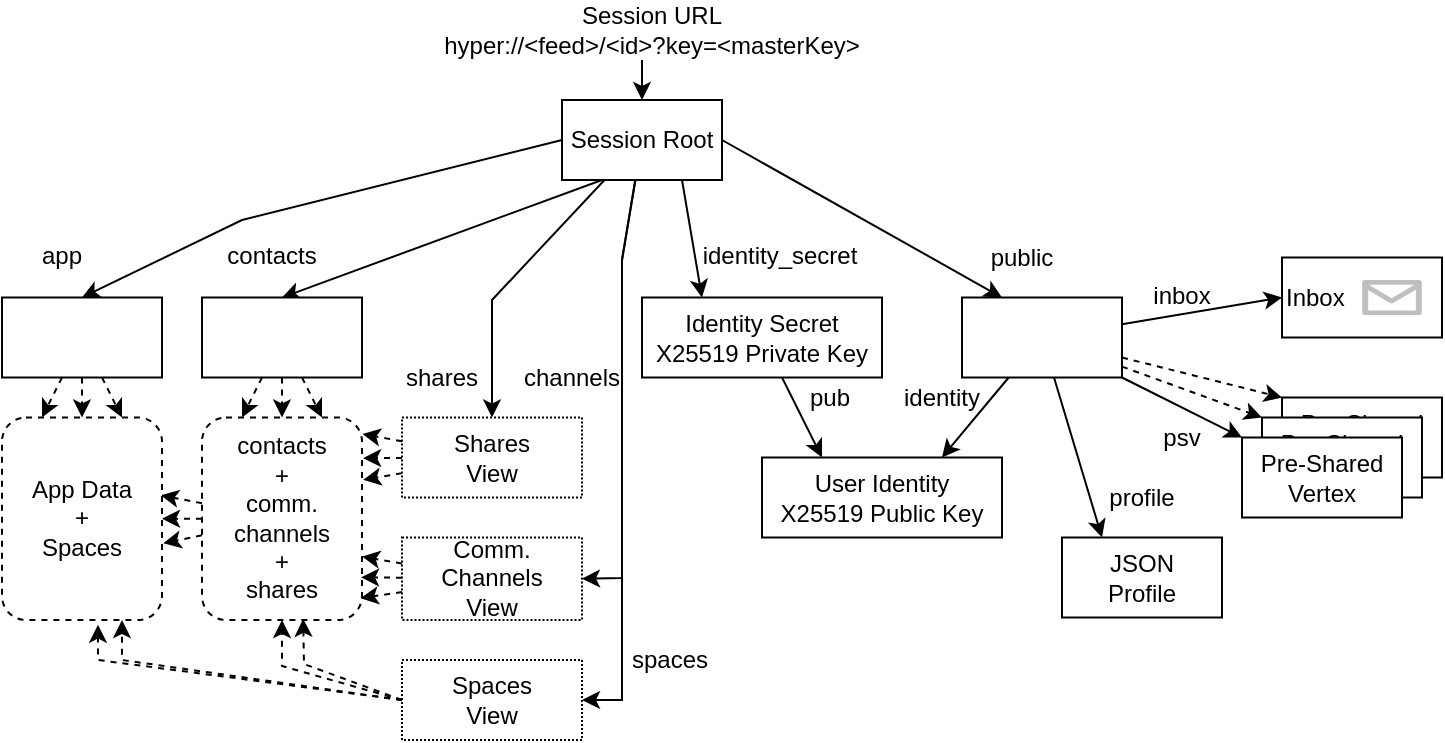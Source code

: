 <mxfile version="14.1.8" type="device"><diagram id="Ml0aSGA6D6-Fc0Lr5bi-" name="Seite-1"><mxGraphModel dx="1088" dy="968" grid="1" gridSize="10" guides="1" tooltips="1" connect="1" arrows="1" fold="1" page="1" pageScale="1" pageWidth="827" pageHeight="1169" math="0" shadow="0"><root><mxCell id="0"/><mxCell id="1" parent="0"/><mxCell id="rFLHvhsfMd9szPDXzuUG-2" value="" style="endArrow=classic;html=1;" edge="1" parent="1"><mxGeometry width="50" height="50" relative="1" as="geometry"><mxPoint x="400" y="100" as="sourcePoint"/><mxPoint x="400" y="120" as="targetPoint"/></mxGeometry></mxCell><mxCell id="rFLHvhsfMd9szPDXzuUG-3" value="Session URL&lt;br&gt;hyper://&amp;lt;feed&amp;gt;/&amp;lt;id&amp;gt;?key=&amp;lt;masterKey&amp;gt;" style="text;html=1;strokeColor=none;fillColor=none;align=center;verticalAlign=middle;whiteSpace=wrap;rounded=0;" vertex="1" parent="1"><mxGeometry x="290" y="70" width="230" height="30" as="geometry"/></mxCell><mxCell id="rFLHvhsfMd9szPDXzuUG-12" style="edgeStyle=none;rounded=0;orthogonalLoop=1;jettySize=auto;html=1;entryX=0.25;entryY=0;entryDx=0;entryDy=0;exitX=1;exitY=0.5;exitDx=0;exitDy=0;" edge="1" parent="1" source="rFLHvhsfMd9szPDXzuUG-10" target="rFLHvhsfMd9szPDXzuUG-11"><mxGeometry relative="1" as="geometry"><mxPoint x="460" y="170" as="sourcePoint"/></mxGeometry></mxCell><mxCell id="rFLHvhsfMd9szPDXzuUG-30" style="edgeStyle=none;rounded=0;orthogonalLoop=1;jettySize=auto;html=1;entryX=0.25;entryY=0;entryDx=0;entryDy=0;exitX=0.75;exitY=1;exitDx=0;exitDy=0;" edge="1" parent="1" source="rFLHvhsfMd9szPDXzuUG-10" target="rFLHvhsfMd9szPDXzuUG-27"><mxGeometry relative="1" as="geometry"/></mxCell><mxCell id="rFLHvhsfMd9szPDXzuUG-43" style="edgeStyle=none;rounded=0;orthogonalLoop=1;jettySize=auto;html=1;entryX=0.5;entryY=0;entryDx=0;entryDy=0;exitX=0.25;exitY=1;exitDx=0;exitDy=0;" edge="1" parent="1" source="rFLHvhsfMd9szPDXzuUG-10" target="rFLHvhsfMd9szPDXzuUG-42"><mxGeometry relative="1" as="geometry"/></mxCell><mxCell id="rFLHvhsfMd9szPDXzuUG-46" style="edgeStyle=none;rounded=0;orthogonalLoop=1;jettySize=auto;html=1;entryX=0.5;entryY=0;entryDx=0;entryDy=0;exitX=0;exitY=0.5;exitDx=0;exitDy=0;" edge="1" parent="1" source="rFLHvhsfMd9szPDXzuUG-10" target="rFLHvhsfMd9szPDXzuUG-45"><mxGeometry relative="1" as="geometry"><Array as="points"><mxPoint x="200" y="180"/></Array></mxGeometry></mxCell><mxCell id="rFLHvhsfMd9szPDXzuUG-54" style="edgeStyle=none;rounded=0;orthogonalLoop=1;jettySize=auto;html=1;entryX=0.5;entryY=0;entryDx=0;entryDy=0;" edge="1" parent="1" source="rFLHvhsfMd9szPDXzuUG-10" target="rFLHvhsfMd9szPDXzuUG-50"><mxGeometry relative="1" as="geometry"><Array as="points"><mxPoint x="325" y="220"/></Array></mxGeometry></mxCell><mxCell id="rFLHvhsfMd9szPDXzuUG-55" style="edgeStyle=none;rounded=0;orthogonalLoop=1;jettySize=auto;html=1;entryX=1;entryY=0.5;entryDx=0;entryDy=0;" edge="1" parent="1" source="rFLHvhsfMd9szPDXzuUG-10" target="rFLHvhsfMd9szPDXzuUG-51"><mxGeometry relative="1" as="geometry"><mxPoint x="390" y="360" as="targetPoint"/><Array as="points"><mxPoint x="390" y="200"/><mxPoint x="390" y="359"/></Array></mxGeometry></mxCell><mxCell id="rFLHvhsfMd9szPDXzuUG-73" style="edgeStyle=none;rounded=0;orthogonalLoop=1;jettySize=auto;html=1;entryX=1;entryY=0.5;entryDx=0;entryDy=0;" edge="1" parent="1" source="rFLHvhsfMd9szPDXzuUG-10" target="rFLHvhsfMd9szPDXzuUG-72"><mxGeometry relative="1" as="geometry"><Array as="points"><mxPoint x="390" y="200"/><mxPoint x="390" y="420"/></Array></mxGeometry></mxCell><mxCell id="rFLHvhsfMd9szPDXzuUG-10" value="Session Root" style="rounded=0;whiteSpace=wrap;html=1;" vertex="1" parent="1"><mxGeometry x="360" y="120" width="80" height="40" as="geometry"/></mxCell><mxCell id="rFLHvhsfMd9szPDXzuUG-15" style="edgeStyle=none;rounded=0;orthogonalLoop=1;jettySize=auto;html=1;entryX=0.75;entryY=0;entryDx=0;entryDy=0;" edge="1" parent="1" source="rFLHvhsfMd9szPDXzuUG-11" target="rFLHvhsfMd9szPDXzuUG-14"><mxGeometry relative="1" as="geometry"/></mxCell><mxCell id="rFLHvhsfMd9szPDXzuUG-17" style="edgeStyle=none;rounded=0;orthogonalLoop=1;jettySize=auto;html=1;entryX=0.25;entryY=0;entryDx=0;entryDy=0;" edge="1" parent="1" source="rFLHvhsfMd9szPDXzuUG-11" target="rFLHvhsfMd9szPDXzuUG-16"><mxGeometry relative="1" as="geometry"/></mxCell><mxCell id="rFLHvhsfMd9szPDXzuUG-22" style="edgeStyle=none;rounded=0;orthogonalLoop=1;jettySize=auto;html=1;entryX=0;entryY=0;entryDx=0;entryDy=0;" edge="1" parent="1" source="rFLHvhsfMd9szPDXzuUG-11" target="rFLHvhsfMd9szPDXzuUG-21"><mxGeometry relative="1" as="geometry"/></mxCell><mxCell id="rFLHvhsfMd9szPDXzuUG-23" style="edgeStyle=none;rounded=0;orthogonalLoop=1;jettySize=auto;html=1;dashed=1;entryX=0;entryY=0;entryDx=0;entryDy=0;" edge="1" parent="1" source="rFLHvhsfMd9szPDXzuUG-11" target="rFLHvhsfMd9szPDXzuUG-25"><mxGeometry relative="1" as="geometry"><mxPoint x="700" y="278.75" as="targetPoint"/></mxGeometry></mxCell><mxCell id="rFLHvhsfMd9szPDXzuUG-24" style="edgeStyle=none;rounded=0;orthogonalLoop=1;jettySize=auto;html=1;dashed=1;entryX=0;entryY=0;entryDx=0;entryDy=0;" edge="1" parent="1" source="rFLHvhsfMd9szPDXzuUG-11" target="rFLHvhsfMd9szPDXzuUG-26"><mxGeometry relative="1" as="geometry"><mxPoint x="720" y="268.75" as="targetPoint"/></mxGeometry></mxCell><mxCell id="rFLHvhsfMd9szPDXzuUG-40" style="edgeStyle=none;rounded=0;orthogonalLoop=1;jettySize=auto;html=1;entryX=0;entryY=0.5;entryDx=0;entryDy=0;" edge="1" parent="1" source="rFLHvhsfMd9szPDXzuUG-11" target="rFLHvhsfMd9szPDXzuUG-38"><mxGeometry relative="1" as="geometry"/></mxCell><mxCell id="rFLHvhsfMd9szPDXzuUG-11" value="" style="rounded=0;whiteSpace=wrap;html=1;align=left;" vertex="1" parent="1"><mxGeometry x="560" y="218.75" width="80" height="40" as="geometry"/></mxCell><mxCell id="rFLHvhsfMd9szPDXzuUG-13" value="public" style="text;html=1;strokeColor=none;fillColor=none;align=center;verticalAlign=middle;whiteSpace=wrap;rounded=0;" vertex="1" parent="1"><mxGeometry x="570" y="188.75" width="40" height="20" as="geometry"/></mxCell><mxCell id="rFLHvhsfMd9szPDXzuUG-14" value="User Identity&lt;br&gt;&lt;span&gt;X25519 Public Key&lt;/span&gt;" style="rounded=0;whiteSpace=wrap;html=1;" vertex="1" parent="1"><mxGeometry x="460" y="298.75" width="120" height="40" as="geometry"/></mxCell><mxCell id="rFLHvhsfMd9szPDXzuUG-16" value="JSON&lt;br&gt;Profile" style="rounded=0;whiteSpace=wrap;html=1;" vertex="1" parent="1"><mxGeometry x="610" y="338.75" width="80" height="40" as="geometry"/></mxCell><mxCell id="rFLHvhsfMd9szPDXzuUG-18" value="profile" style="text;html=1;strokeColor=none;fillColor=none;align=center;verticalAlign=middle;whiteSpace=wrap;rounded=0;" vertex="1" parent="1"><mxGeometry x="630" y="308.75" width="40" height="20" as="geometry"/></mxCell><mxCell id="rFLHvhsfMd9szPDXzuUG-20" value="identity" style="text;html=1;strokeColor=none;fillColor=none;align=center;verticalAlign=middle;whiteSpace=wrap;rounded=0;" vertex="1" parent="1"><mxGeometry x="530" y="258.75" width="40" height="20" as="geometry"/></mxCell><mxCell id="rFLHvhsfMd9szPDXzuUG-26" value="Pre-Shared&lt;br&gt;Vertex" style="rounded=0;whiteSpace=wrap;html=1;" vertex="1" parent="1"><mxGeometry x="720" y="268.75" width="80" height="40" as="geometry"/></mxCell><mxCell id="rFLHvhsfMd9szPDXzuUG-25" value="Pre-Shared&lt;br&gt;Vertex" style="rounded=0;whiteSpace=wrap;html=1;" vertex="1" parent="1"><mxGeometry x="710" y="278.75" width="80" height="40" as="geometry"/></mxCell><mxCell id="rFLHvhsfMd9szPDXzuUG-21" value="Pre-Shared&lt;br&gt;Vertex" style="rounded=0;whiteSpace=wrap;html=1;" vertex="1" parent="1"><mxGeometry x="700" y="288.75" width="80" height="40" as="geometry"/></mxCell><mxCell id="rFLHvhsfMd9szPDXzuUG-28" style="edgeStyle=none;rounded=0;orthogonalLoop=1;jettySize=auto;html=1;entryX=0.25;entryY=0;entryDx=0;entryDy=0;" edge="1" parent="1" source="rFLHvhsfMd9szPDXzuUG-27" target="rFLHvhsfMd9szPDXzuUG-14"><mxGeometry relative="1" as="geometry"/></mxCell><mxCell id="rFLHvhsfMd9szPDXzuUG-27" value="Identity Secret&lt;br&gt;X25519 Private Key" style="rounded=0;whiteSpace=wrap;html=1;" vertex="1" parent="1"><mxGeometry x="400" y="218.75" width="120" height="40" as="geometry"/></mxCell><mxCell id="rFLHvhsfMd9szPDXzuUG-29" value="pub" style="text;html=1;strokeColor=none;fillColor=none;align=center;verticalAlign=middle;whiteSpace=wrap;rounded=0;" vertex="1" parent="1"><mxGeometry x="474" y="258.75" width="40" height="20" as="geometry"/></mxCell><mxCell id="rFLHvhsfMd9szPDXzuUG-31" value="identity_secret" style="text;html=1;strokeColor=none;fillColor=none;align=center;verticalAlign=middle;whiteSpace=wrap;rounded=0;" vertex="1" parent="1"><mxGeometry x="424" y="187.5" width="90" height="20" as="geometry"/></mxCell><mxCell id="rFLHvhsfMd9szPDXzuUG-35" value="psv" style="text;html=1;strokeColor=none;fillColor=none;align=center;verticalAlign=middle;whiteSpace=wrap;rounded=0;" vertex="1" parent="1"><mxGeometry x="650" y="278.75" width="40" height="20" as="geometry"/></mxCell><mxCell id="rFLHvhsfMd9szPDXzuUG-38" value="Inbox" style="rounded=0;whiteSpace=wrap;html=1;align=left;" vertex="1" parent="1"><mxGeometry x="720" y="198.75" width="80" height="40" as="geometry"/></mxCell><mxCell id="rFLHvhsfMd9szPDXzuUG-39" value="" style="verticalLabelPosition=bottom;html=1;verticalAlign=top;align=center;strokeColor=none;shape=mxgraph.azure.message;pointerEvents=1;fillColor=#808080;" vertex="1" parent="1"><mxGeometry x="760" y="210" width="30" height="17.5" as="geometry"/></mxCell><mxCell id="rFLHvhsfMd9szPDXzuUG-41" value="inbox" style="text;html=1;strokeColor=none;fillColor=none;align=center;verticalAlign=middle;whiteSpace=wrap;rounded=0;" vertex="1" parent="1"><mxGeometry x="650" y="207.5" width="40" height="20" as="geometry"/></mxCell><mxCell id="rFLHvhsfMd9szPDXzuUG-59" style="edgeStyle=none;rounded=0;orthogonalLoop=1;jettySize=auto;html=1;dashed=1;" edge="1" parent="1" source="rFLHvhsfMd9szPDXzuUG-42" target="rFLHvhsfMd9szPDXzuUG-49"><mxGeometry relative="1" as="geometry"/></mxCell><mxCell id="rFLHvhsfMd9szPDXzuUG-60" style="edgeStyle=none;rounded=0;orthogonalLoop=1;jettySize=auto;html=1;entryX=0.25;entryY=0;entryDx=0;entryDy=0;dashed=1;" edge="1" parent="1" source="rFLHvhsfMd9szPDXzuUG-42" target="rFLHvhsfMd9szPDXzuUG-49"><mxGeometry relative="1" as="geometry"/></mxCell><mxCell id="rFLHvhsfMd9szPDXzuUG-61" style="edgeStyle=none;rounded=0;orthogonalLoop=1;jettySize=auto;html=1;entryX=0.75;entryY=0;entryDx=0;entryDy=0;dashed=1;" edge="1" parent="1" source="rFLHvhsfMd9szPDXzuUG-42" target="rFLHvhsfMd9szPDXzuUG-49"><mxGeometry relative="1" as="geometry"/></mxCell><mxCell id="rFLHvhsfMd9szPDXzuUG-42" value="" style="rounded=0;whiteSpace=wrap;html=1;fillColor=#FFFFFF;" vertex="1" parent="1"><mxGeometry x="180" y="218.75" width="80" height="40" as="geometry"/></mxCell><mxCell id="rFLHvhsfMd9szPDXzuUG-44" value="app" style="text;html=1;strokeColor=none;fillColor=none;align=center;verticalAlign=middle;whiteSpace=wrap;rounded=0;" vertex="1" parent="1"><mxGeometry x="90" y="187.5" width="40" height="20" as="geometry"/></mxCell><mxCell id="rFLHvhsfMd9szPDXzuUG-69" style="edgeStyle=none;rounded=0;orthogonalLoop=1;jettySize=auto;html=1;dashed=1;" edge="1" parent="1" source="rFLHvhsfMd9szPDXzuUG-45" target="rFLHvhsfMd9szPDXzuUG-68"><mxGeometry relative="1" as="geometry"/></mxCell><mxCell id="rFLHvhsfMd9szPDXzuUG-70" style="edgeStyle=none;rounded=0;orthogonalLoop=1;jettySize=auto;html=1;entryX=0.25;entryY=0;entryDx=0;entryDy=0;dashed=1;" edge="1" parent="1" source="rFLHvhsfMd9szPDXzuUG-45" target="rFLHvhsfMd9szPDXzuUG-68"><mxGeometry relative="1" as="geometry"/></mxCell><mxCell id="rFLHvhsfMd9szPDXzuUG-71" style="edgeStyle=none;rounded=0;orthogonalLoop=1;jettySize=auto;html=1;entryX=0.75;entryY=0;entryDx=0;entryDy=0;dashed=1;" edge="1" parent="1" source="rFLHvhsfMd9szPDXzuUG-45" target="rFLHvhsfMd9szPDXzuUG-68"><mxGeometry relative="1" as="geometry"/></mxCell><mxCell id="rFLHvhsfMd9szPDXzuUG-45" value="" style="rounded=0;whiteSpace=wrap;html=1;fillColor=#FFFFFF;" vertex="1" parent="1"><mxGeometry x="80" y="218.75" width="80" height="40" as="geometry"/></mxCell><mxCell id="rFLHvhsfMd9szPDXzuUG-47" value="contacts" style="text;html=1;strokeColor=none;fillColor=none;align=center;verticalAlign=middle;whiteSpace=wrap;rounded=0;" vertex="1" parent="1"><mxGeometry x="190" y="187.5" width="50" height="20" as="geometry"/></mxCell><mxCell id="rFLHvhsfMd9szPDXzuUG-79" style="edgeStyle=none;rounded=0;orthogonalLoop=1;jettySize=auto;html=1;entryX=1;entryY=0.5;entryDx=0;entryDy=0;dashed=1;" edge="1" parent="1" source="rFLHvhsfMd9szPDXzuUG-49" target="rFLHvhsfMd9szPDXzuUG-68"><mxGeometry relative="1" as="geometry"/></mxCell><mxCell id="rFLHvhsfMd9szPDXzuUG-80" style="edgeStyle=none;rounded=0;orthogonalLoop=1;jettySize=auto;html=1;entryX=1.008;entryY=0.621;entryDx=0;entryDy=0;entryPerimeter=0;dashed=1;" edge="1" parent="1" source="rFLHvhsfMd9szPDXzuUG-49" target="rFLHvhsfMd9szPDXzuUG-68"><mxGeometry relative="1" as="geometry"/></mxCell><mxCell id="rFLHvhsfMd9szPDXzuUG-81" style="edgeStyle=none;rounded=0;orthogonalLoop=1;jettySize=auto;html=1;entryX=0.992;entryY=0.384;entryDx=0;entryDy=0;entryPerimeter=0;dashed=1;" edge="1" parent="1" source="rFLHvhsfMd9szPDXzuUG-49" target="rFLHvhsfMd9szPDXzuUG-68"><mxGeometry relative="1" as="geometry"/></mxCell><mxCell id="rFLHvhsfMd9szPDXzuUG-49" value="contacts&lt;br&gt;+&lt;br&gt;comm. channels&lt;br&gt;+&lt;br&gt;shares" style="rounded=1;whiteSpace=wrap;html=1;fillColor=#FFFFFF;dashed=1;" vertex="1" parent="1"><mxGeometry x="180" y="278.75" width="80" height="101.25" as="geometry"/></mxCell><mxCell id="rFLHvhsfMd9szPDXzuUG-62" style="edgeStyle=none;rounded=0;orthogonalLoop=1;jettySize=auto;html=1;entryX=1.003;entryY=0.082;entryDx=0;entryDy=0;entryPerimeter=0;dashed=1;" edge="1" parent="1" source="rFLHvhsfMd9szPDXzuUG-50" target="rFLHvhsfMd9szPDXzuUG-49"><mxGeometry relative="1" as="geometry"/></mxCell><mxCell id="rFLHvhsfMd9szPDXzuUG-63" style="edgeStyle=none;rounded=0;orthogonalLoop=1;jettySize=auto;html=1;dashed=1;entryX=1.007;entryY=0.201;entryDx=0;entryDy=0;entryPerimeter=0;" edge="1" parent="1" source="rFLHvhsfMd9szPDXzuUG-50" target="rFLHvhsfMd9szPDXzuUG-49"><mxGeometry relative="1" as="geometry"><mxPoint x="260" y="304" as="targetPoint"/></mxGeometry></mxCell><mxCell id="rFLHvhsfMd9szPDXzuUG-64" style="edgeStyle=none;rounded=0;orthogonalLoop=1;jettySize=auto;html=1;entryX=1.007;entryY=0.308;entryDx=0;entryDy=0;entryPerimeter=0;dashed=1;" edge="1" parent="1" source="rFLHvhsfMd9szPDXzuUG-50" target="rFLHvhsfMd9szPDXzuUG-49"><mxGeometry relative="1" as="geometry"/></mxCell><mxCell id="rFLHvhsfMd9szPDXzuUG-50" value="Shares&lt;br&gt;View" style="rounded=0;whiteSpace=wrap;html=1;dashed=1;fillColor=#FFFFFF;dashPattern=1 1;" vertex="1" parent="1"><mxGeometry x="280" y="278.75" width="90" height="40" as="geometry"/></mxCell><mxCell id="rFLHvhsfMd9szPDXzuUG-65" style="edgeStyle=none;rounded=0;orthogonalLoop=1;jettySize=auto;html=1;entryX=1;entryY=0.687;entryDx=0;entryDy=0;entryPerimeter=0;dashed=1;" edge="1" parent="1" source="rFLHvhsfMd9szPDXzuUG-51" target="rFLHvhsfMd9szPDXzuUG-49"><mxGeometry relative="1" as="geometry"/></mxCell><mxCell id="rFLHvhsfMd9szPDXzuUG-66" style="edgeStyle=none;rounded=0;orthogonalLoop=1;jettySize=auto;html=1;entryX=0.994;entryY=0.789;entryDx=0;entryDy=0;dashed=1;entryPerimeter=0;" edge="1" parent="1" source="rFLHvhsfMd9szPDXzuUG-51" target="rFLHvhsfMd9szPDXzuUG-49"><mxGeometry relative="1" as="geometry"/></mxCell><mxCell id="rFLHvhsfMd9szPDXzuUG-67" style="edgeStyle=none;rounded=0;orthogonalLoop=1;jettySize=auto;html=1;entryX=0.991;entryY=0.892;entryDx=0;entryDy=0;entryPerimeter=0;dashed=1;" edge="1" parent="1" source="rFLHvhsfMd9szPDXzuUG-51" target="rFLHvhsfMd9szPDXzuUG-49"><mxGeometry relative="1" as="geometry"/></mxCell><mxCell id="rFLHvhsfMd9szPDXzuUG-51" value="Comm. Channels&lt;br&gt;View" style="rounded=0;whiteSpace=wrap;html=1;dashed=1;fillColor=#FFFFFF;dashPattern=1 1;" vertex="1" parent="1"><mxGeometry x="280" y="338.75" width="90" height="41.25" as="geometry"/></mxCell><mxCell id="rFLHvhsfMd9szPDXzuUG-56" value="shares" style="text;html=1;strokeColor=none;fillColor=none;align=center;verticalAlign=middle;whiteSpace=wrap;rounded=0;dashed=1;" vertex="1" parent="1"><mxGeometry x="280" y="248.75" width="40" height="20" as="geometry"/></mxCell><mxCell id="rFLHvhsfMd9szPDXzuUG-57" value="channels" style="text;html=1;strokeColor=none;fillColor=none;align=center;verticalAlign=middle;whiteSpace=wrap;rounded=0;dashed=1;" vertex="1" parent="1"><mxGeometry x="345" y="248.75" width="40" height="20" as="geometry"/></mxCell><mxCell id="rFLHvhsfMd9szPDXzuUG-68" value="App Data&lt;br&gt;+&lt;br&gt;Spaces" style="rounded=1;whiteSpace=wrap;html=1;dashed=1;fillColor=#FFFFFF;" vertex="1" parent="1"><mxGeometry x="80" y="278.75" width="80" height="101.25" as="geometry"/></mxCell><mxCell id="rFLHvhsfMd9szPDXzuUG-75" style="edgeStyle=none;rounded=0;orthogonalLoop=1;jettySize=auto;html=1;entryX=0.5;entryY=1;entryDx=0;entryDy=0;dashed=1;exitX=0;exitY=0.5;exitDx=0;exitDy=0;" edge="1" parent="1" source="rFLHvhsfMd9szPDXzuUG-72" target="rFLHvhsfMd9szPDXzuUG-49"><mxGeometry relative="1" as="geometry"><Array as="points"><mxPoint x="220" y="403"/></Array></mxGeometry></mxCell><mxCell id="rFLHvhsfMd9szPDXzuUG-76" style="edgeStyle=none;rounded=0;orthogonalLoop=1;jettySize=auto;html=1;entryX=0.75;entryY=1;entryDx=0;entryDy=0;dashed=1;exitX=0;exitY=0.5;exitDx=0;exitDy=0;" edge="1" parent="1" source="rFLHvhsfMd9szPDXzuUG-72" target="rFLHvhsfMd9szPDXzuUG-68"><mxGeometry relative="1" as="geometry"><Array as="points"><mxPoint x="140" y="400"/></Array></mxGeometry></mxCell><mxCell id="rFLHvhsfMd9szPDXzuUG-77" style="edgeStyle=none;rounded=0;orthogonalLoop=1;jettySize=auto;html=1;dashed=1;exitX=0;exitY=0.5;exitDx=0;exitDy=0;entryX=0.632;entryY=0.994;entryDx=0;entryDy=0;entryPerimeter=0;" edge="1" parent="1" source="rFLHvhsfMd9szPDXzuUG-72" target="rFLHvhsfMd9szPDXzuUG-49"><mxGeometry relative="1" as="geometry"><mxPoint x="231" y="382" as="targetPoint"/><Array as="points"><mxPoint x="231" y="402"/></Array></mxGeometry></mxCell><mxCell id="rFLHvhsfMd9szPDXzuUG-78" style="edgeStyle=none;rounded=0;orthogonalLoop=1;jettySize=auto;html=1;entryX=0.6;entryY=1.023;entryDx=0;entryDy=0;entryPerimeter=0;dashed=1;exitX=0;exitY=0.5;exitDx=0;exitDy=0;" edge="1" parent="1" source="rFLHvhsfMd9szPDXzuUG-72" target="rFLHvhsfMd9szPDXzuUG-68"><mxGeometry relative="1" as="geometry"><Array as="points"><mxPoint x="128" y="400"/></Array></mxGeometry></mxCell><mxCell id="rFLHvhsfMd9szPDXzuUG-72" value="Spaces&lt;br&gt;View" style="rounded=0;whiteSpace=wrap;html=1;dashed=1;fillColor=#FFFFFF;dashPattern=1 1;" vertex="1" parent="1"><mxGeometry x="280" y="400" width="90" height="40" as="geometry"/></mxCell><mxCell id="rFLHvhsfMd9szPDXzuUG-74" value="spaces" style="text;html=1;strokeColor=none;fillColor=none;align=center;verticalAlign=middle;whiteSpace=wrap;rounded=0;dashed=1;dashPattern=1 1;" vertex="1" parent="1"><mxGeometry x="394" y="390" width="40" height="20" as="geometry"/></mxCell></root></mxGraphModel></diagram></mxfile>